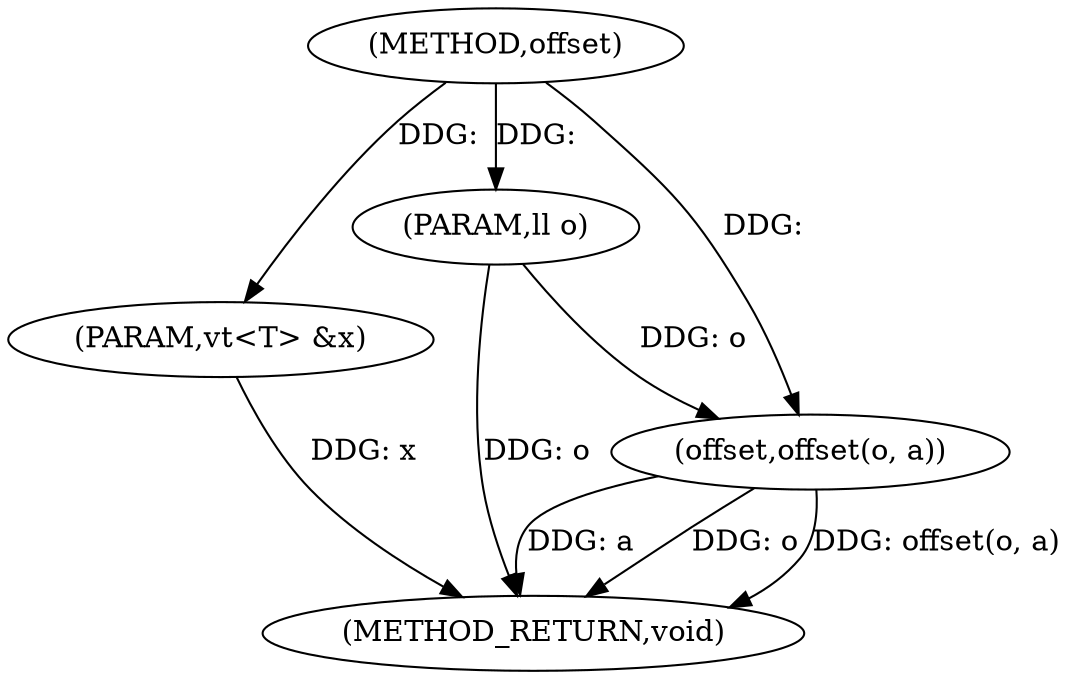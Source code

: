 digraph "offset" {  
"1000336" [label = "(METHOD,offset)" ]
"1000343" [label = "(METHOD_RETURN,void)" ]
"1000337" [label = "(PARAM,ll o)" ]
"1000338" [label = "(PARAM,vt<T> &x)" ]
"1000340" [label = "(offset,offset(o, a))" ]
  "1000337" -> "1000343"  [ label = "DDG: o"] 
  "1000338" -> "1000343"  [ label = "DDG: x"] 
  "1000340" -> "1000343"  [ label = "DDG: o"] 
  "1000340" -> "1000343"  [ label = "DDG: offset(o, a)"] 
  "1000340" -> "1000343"  [ label = "DDG: a"] 
  "1000336" -> "1000337"  [ label = "DDG: "] 
  "1000336" -> "1000338"  [ label = "DDG: "] 
  "1000337" -> "1000340"  [ label = "DDG: o"] 
  "1000336" -> "1000340"  [ label = "DDG: "] 
}

